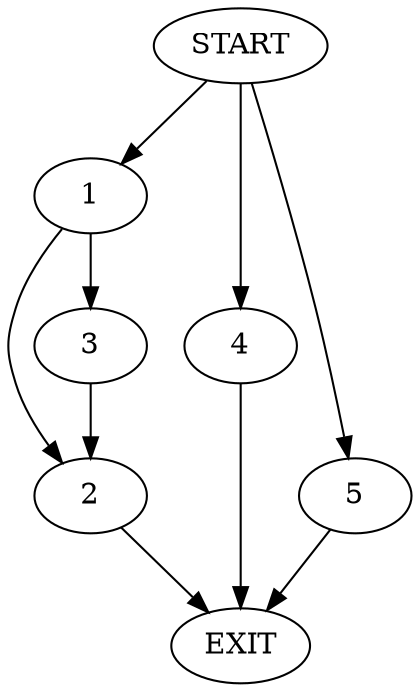 digraph {
0 [label="START"]
6 [label="EXIT"]
0 -> 1
1 -> 2
1 -> 3
3 -> 2
2 -> 6
0 -> 4
4 -> 6
0 -> 5
5 -> 6
}
